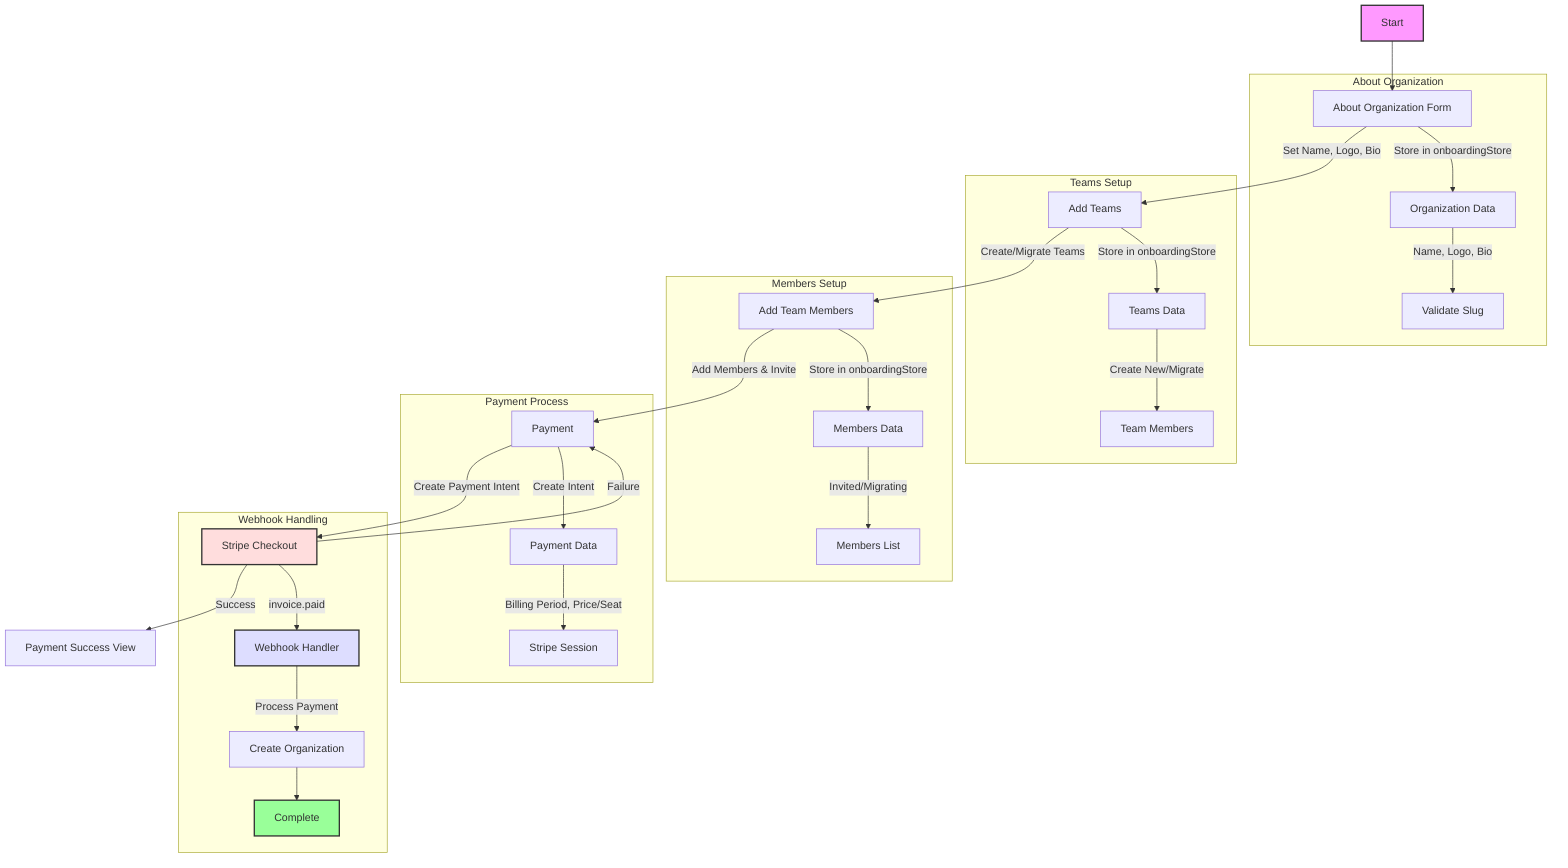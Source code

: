 graph TD
    Start[Start] --> AboutOrg[About Organization Form]
    AboutOrg -->|Set Name, Logo, Bio| Teams[Add Teams]
    Teams -->|Create/Migrate Teams| Members[Add Team Members]
    Members -->|Add Members & Invite| Payment[Payment]
    Payment -->|Create Payment Intent| StripeCheckout[Stripe Checkout]
    StripeCheckout -->|Success| PaymentSuccess[Payment Success View]
    StripeCheckout -->|Failure| Payment
    
    subgraph "About Organization"
        AboutOrg -->|Store in onboardingStore| OrgData[Organization Data]
        OrgData -->|"Name, Logo, Bio"| ValidateSlug[Validate Slug]
    end
    
    subgraph "Teams Setup"
        Teams -->|Store in onboardingStore| TeamData[Teams Data]
        TeamData -->|"Create New/Migrate"| TeamMembers[Team Members]
    end
    
    subgraph "Members Setup"
        Members -->|Store in onboardingStore| MemberData[Members Data]
        MemberData -->|"Invited/Migrating"| MembersList[Members List]
    end
    
    subgraph "Payment Process"
        Payment -->|Create Intent| PaymentData[Payment Data]
        PaymentData -->|"Billing Period, Price/Seat"| StripeSession[Stripe Session]
    end
    
    subgraph "Webhook Handling"
        StripeCheckout -->|invoice.paid| WebhookHandler[Webhook Handler]
        WebhookHandler -->|Process Payment| OrgCreation[Create Organization]
        OrgCreation --> Complete[Complete]
    end

    style Start fill:#f9f,stroke:#333,stroke-width:2px
    style Complete fill:#9f9,stroke:#333,stroke-width:2px
    style StripeCheckout fill:#fdd,stroke:#333,stroke-width:2px
    style WebhookHandler fill:#ddf,stroke:#333,stroke-width:2px